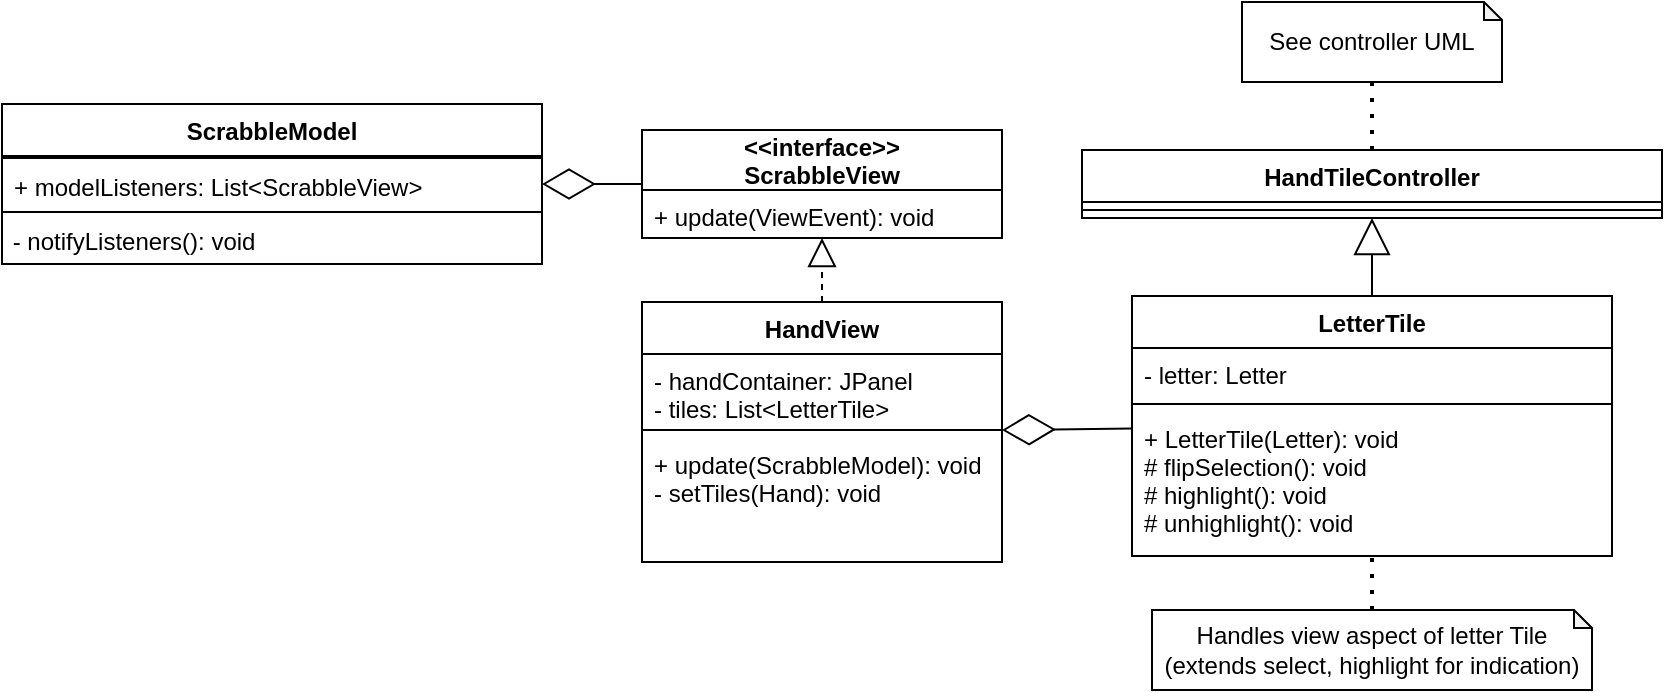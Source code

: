 <mxfile version="15.5.4" type="embed" pages="2"><diagram id="imdrc2UIk3vCbtPCmj0C" name="HandView"><mxGraphModel dx="899" dy="473" grid="1" gridSize="10" guides="1" tooltips="1" connect="1" arrows="1" fold="1" page="1" pageScale="1" pageWidth="850" pageHeight="1100" math="0" shadow="0"><root><mxCell id="0"/><mxCell id="1" parent="0"/><mxCell id="6" value="HandView" style="swimlane;fontStyle=1;align=center;verticalAlign=top;childLayout=stackLayout;horizontal=1;startSize=26;horizontalStack=0;resizeParent=1;resizeParentMax=0;resizeLast=0;collapsible=1;marginBottom=0;" parent="1" vertex="1"><mxGeometry x="330" y="400" width="180" height="130" as="geometry"/></mxCell><mxCell id="10" value="- handContainer: JPanel&#10;- tiles: List&lt;LetterTile&gt;" style="text;strokeColor=none;fillColor=none;align=left;verticalAlign=top;spacingLeft=4;spacingRight=4;overflow=hidden;rotatable=0;points=[[0,0.5],[1,0.5]];portConstraint=eastwest;" parent="6" vertex="1"><mxGeometry y="26" width="180" height="34" as="geometry"/></mxCell><mxCell id="8" value="" style="line;strokeWidth=1;fillColor=none;align=left;verticalAlign=middle;spacingTop=-1;spacingLeft=3;spacingRight=3;rotatable=0;labelPosition=right;points=[];portConstraint=eastwest;" parent="6" vertex="1"><mxGeometry y="60" width="180" height="8" as="geometry"/></mxCell><mxCell id="9" value="+ update(ScrabbleModel): void&#10;- setTiles(Hand): void" style="text;strokeColor=none;fillColor=none;align=left;verticalAlign=top;spacingLeft=4;spacingRight=4;overflow=hidden;rotatable=0;points=[[0,0.5],[1,0.5]];portConstraint=eastwest;" parent="6" vertex="1"><mxGeometry y="68" width="180" height="62" as="geometry"/></mxCell><mxCell id="15" value="&lt;&lt;interface&gt;&gt;&#10;ScrabbleView" style="swimlane;fontStyle=1;childLayout=stackLayout;horizontal=1;startSize=30;fillColor=none;horizontalStack=0;resizeParent=1;resizeParentMax=0;resizeLast=0;collapsible=1;marginBottom=0;" parent="1" vertex="1"><mxGeometry x="330" y="314" width="180" height="54" as="geometry"/></mxCell><mxCell id="17" value="+ update(ViewEvent): void&#10;" style="text;strokeColor=none;fillColor=none;align=left;verticalAlign=top;spacingLeft=4;spacingRight=4;overflow=hidden;rotatable=0;points=[[0,0.5],[1,0.5]];portConstraint=eastwest;fontStyle=0" parent="15" vertex="1"><mxGeometry y="30" width="180" height="24" as="geometry"/></mxCell><mxCell id="21" value="ScrabbleModel" style="swimlane;fontStyle=1;align=center;verticalAlign=top;childLayout=stackLayout;horizontal=1;startSize=26;horizontalStack=0;resizeParent=1;resizeParentMax=0;resizeLast=0;collapsible=1;marginBottom=0;" parent="1" vertex="1"><mxGeometry x="10" y="301" width="270" height="80" as="geometry"/></mxCell><mxCell id="22" value="" style="line;strokeWidth=1;fillColor=none;align=left;verticalAlign=middle;spacingTop=-1;spacingLeft=3;spacingRight=3;rotatable=0;labelPosition=right;points=[];portConstraint=eastwest;" parent="21" vertex="1"><mxGeometry y="26" width="270" height="2" as="geometry"/></mxCell><mxCell id="23" value="+ modelListeners: List&lt;ScrabbleView&gt;" style="text;strokeColor=none;fillColor=none;align=left;verticalAlign=top;spacingLeft=4;spacingRight=4;overflow=hidden;rotatable=0;points=[[0,0.5],[1,0.5]];portConstraint=eastwest;" parent="21" vertex="1"><mxGeometry y="28" width="270" height="22" as="geometry"/></mxCell><mxCell id="24" value="" style="line;strokeWidth=1;fillColor=none;align=left;verticalAlign=middle;spacingTop=-1;spacingLeft=3;spacingRight=3;rotatable=0;labelPosition=right;points=[];portConstraint=eastwest;" parent="21" vertex="1"><mxGeometry y="50" width="270" height="8" as="geometry"/></mxCell><mxCell id="25" value="&lt;span&gt;&amp;nbsp;-&amp;nbsp;&lt;/span&gt;notifyListeners&lt;span&gt;(): void&lt;br&gt;&lt;/span&gt;" style="text;html=1;strokeColor=none;fillColor=none;align=left;verticalAlign=middle;whiteSpace=wrap;rounded=0;" parent="21" vertex="1"><mxGeometry y="58" width="270" height="22" as="geometry"/></mxCell><mxCell id="26" value="" style="endArrow=diamondThin;endFill=0;endSize=24;html=1;rounded=0;" parent="1" source="15" target="21" edge="1"><mxGeometry width="160" relative="1" as="geometry"><mxPoint x="160" y="140" as="sourcePoint"/><mxPoint x="320" y="140" as="targetPoint"/></mxGeometry></mxCell><mxCell id="27" value="LetterTile" style="swimlane;fontStyle=1;align=center;verticalAlign=top;childLayout=stackLayout;horizontal=1;startSize=26;horizontalStack=0;resizeParent=1;resizeParentMax=0;resizeLast=0;collapsible=1;marginBottom=0;" parent="1" vertex="1"><mxGeometry x="575" y="397" width="240" height="130" as="geometry"/></mxCell><mxCell id="28" value="- letter: Letter" style="text;strokeColor=none;fillColor=none;align=left;verticalAlign=top;spacingLeft=4;spacingRight=4;overflow=hidden;rotatable=0;points=[[0,0.5],[1,0.5]];portConstraint=eastwest;" parent="27" vertex="1"><mxGeometry y="26" width="240" height="24" as="geometry"/></mxCell><mxCell id="29" value="" style="line;strokeWidth=1;fillColor=none;align=left;verticalAlign=middle;spacingTop=-1;spacingLeft=3;spacingRight=3;rotatable=0;labelPosition=right;points=[];portConstraint=eastwest;" parent="27" vertex="1"><mxGeometry y="50" width="240" height="8" as="geometry"/></mxCell><mxCell id="48" value="+ LetterTile(Letter): void&#10;# flipSelection(): void&#10;# highlight(): void&#10;# unhighlight(): void" style="text;strokeColor=none;fillColor=none;align=left;verticalAlign=top;spacingLeft=4;spacingRight=4;overflow=hidden;rotatable=0;points=[[0,0.5],[1,0.5]];portConstraint=eastwest;spacingBottom=-1;" parent="27" vertex="1"><mxGeometry y="58" width="240" height="72" as="geometry"/></mxCell><mxCell id="41" value="" style="endArrow=block;endSize=16;endFill=0;html=1;rounded=0;" parent="1" source="27" target="gvYKq0j118C98wlQxHkf-58" edge="1"><mxGeometry width="160" relative="1" as="geometry"><mxPoint x="415" y="134" as="sourcePoint"/><mxPoint x="705" y="98" as="targetPoint"/></mxGeometry></mxCell><mxCell id="43" value="" style="endArrow=diamondThin;endFill=0;endSize=24;html=1;rounded=0;" parent="1" source="27" target="6" edge="1"><mxGeometry width="160" relative="1" as="geometry"><mxPoint x="340" y="149.52" as="sourcePoint"/><mxPoint x="290" y="150.92" as="targetPoint"/></mxGeometry></mxCell><mxCell id="44" value="" style="endArrow=block;dashed=1;endFill=0;endSize=12;html=1;rounded=0;" parent="1" source="6" target="15" edge="1"><mxGeometry width="160" relative="1" as="geometry"><mxPoint x="400" y="250" as="sourcePoint"/><mxPoint x="560" y="250" as="targetPoint"/></mxGeometry></mxCell><mxCell id="gvYKq0j118C98wlQxHkf-58" value="HandTileController" style="swimlane;fontStyle=1;align=center;verticalAlign=top;childLayout=stackLayout;horizontal=1;startSize=26;horizontalStack=0;resizeParent=1;resizeParentMax=0;resizeLast=0;collapsible=1;marginBottom=0;" parent="1" vertex="1"><mxGeometry x="550" y="324" width="290" height="34" as="geometry"/></mxCell><mxCell id="gvYKq0j118C98wlQxHkf-60" value="" style="line;strokeWidth=1;fillColor=none;align=left;verticalAlign=middle;spacingTop=-1;spacingLeft=3;spacingRight=3;rotatable=0;labelPosition=right;points=[];portConstraint=eastwest;" parent="gvYKq0j118C98wlQxHkf-58" vertex="1"><mxGeometry y="26" width="290" height="8" as="geometry"/></mxCell><mxCell id="62" value="" style="endArrow=none;dashed=1;html=1;dashPattern=1 3;strokeWidth=2;rounded=0;" parent="1" source="gvYKq0j118C98wlQxHkf-58" target="64" edge="1"><mxGeometry width="50" height="50" relative="1" as="geometry"><mxPoint x="415" y="254" as="sourcePoint"/><mxPoint x="689.673" y="284" as="targetPoint"/></mxGeometry></mxCell><mxCell id="64" value="See controller UML" style="shape=note;whiteSpace=wrap;html=1;backgroundOutline=1;darkOpacity=0.05;size=9;" parent="1" vertex="1"><mxGeometry x="630" y="250" width="130" height="40" as="geometry"/></mxCell><mxCell id="65" value="Handles view aspect of letter Tile (extends select, highlight for indication)" style="shape=note;whiteSpace=wrap;html=1;backgroundOutline=1;darkOpacity=0.05;size=9;" parent="1" vertex="1"><mxGeometry x="585" y="554" width="220" height="40" as="geometry"/></mxCell><mxCell id="67" value="" style="endArrow=none;dashed=1;html=1;dashPattern=1 3;strokeWidth=2;rounded=0;" parent="1" source="65" target="27" edge="1"><mxGeometry width="50" height="50" relative="1" as="geometry"><mxPoint x="415" y="354" as="sourcePoint"/><mxPoint x="465" y="304" as="targetPoint"/></mxGeometry></mxCell></root></mxGraphModel></diagram><diagram id="0tuj-iBOiGT-VxvOUSF6" name="HandController"><mxGraphModel dx="899" dy="473" grid="1" gridSize="10" guides="1" tooltips="1" connect="1" arrows="1" fold="1" page="1" pageScale="1" pageWidth="850" pageHeight="1100" math="0" shadow="0"><root><mxCell id="3sHDBAHJe_VRRzwY2jtt-0"/><mxCell id="3sHDBAHJe_VRRzwY2jtt-1" parent="3sHDBAHJe_VRRzwY2jtt-0"/><mxCell id="3sHDBAHJe_VRRzwY2jtt-2" value="HandTileController" style="swimlane;fontStyle=1;align=center;verticalAlign=top;childLayout=stackLayout;horizontal=1;startSize=26;horizontalStack=0;resizeParent=1;resizeParentMax=0;resizeLast=0;collapsible=1;marginBottom=0;" parent="3sHDBAHJe_VRRzwY2jtt-1" vertex="1"><mxGeometry x="100" y="274" width="290" height="190" as="geometry"/></mxCell><mxCell id="3sHDBAHJe_VRRzwY2jtt-3" value="- controllerListeners: SCrontollerListener&#10;- tile: Letter" style="text;strokeColor=none;fillColor=none;align=left;verticalAlign=top;spacingLeft=4;spacingRight=4;overflow=hidden;rotatable=0;points=[[0,0.5],[1,0.5]];portConstraint=eastwest;" parent="3sHDBAHJe_VRRzwY2jtt-2" vertex="1"><mxGeometry y="26" width="290" height="34" as="geometry"/></mxCell><mxCell id="3sHDBAHJe_VRRzwY2jtt-4" value="" style="line;strokeWidth=1;fillColor=none;align=left;verticalAlign=middle;spacingTop=-1;spacingLeft=3;spacingRight=3;rotatable=0;labelPosition=right;points=[];portConstraint=eastwest;" parent="3sHDBAHJe_VRRzwY2jtt-2" vertex="1"><mxGeometry y="60" width="290" height="8" as="geometry"/></mxCell><mxCell id="3sHDBAHJe_VRRzwY2jtt-5" value="+ HandController(): void&#10;+ mouseClicked(MouseEvent): void&#10;+ mouseExited(MouseEvent): void&#10;+ mouseEntered(MouseEvent): void&#10;+ addControllerListener(l: SControllerListener): void&#10;# flipSelection(): void&#10;# highlight(): void&#10;# unhighlight(): void" style="text;strokeColor=none;fillColor=none;align=left;verticalAlign=top;spacingLeft=4;spacingRight=4;overflow=hidden;rotatable=0;points=[[0,0.5],[1,0.5]];portConstraint=eastwest;" parent="3sHDBAHJe_VRRzwY2jtt-2" vertex="1"><mxGeometry y="68" width="290" height="122" as="geometry"/></mxCell><mxCell id="3sHDBAHJe_VRRzwY2jtt-6" value="&lt;&lt;interface&gt;&gt;&#10;MouseListener" style="swimlane;fontStyle=1;childLayout=stackLayout;horizontal=1;startSize=30;fillColor=none;horizontalStack=0;resizeParent=1;resizeParentMax=0;resizeLast=0;collapsible=1;marginBottom=0;" parent="3sHDBAHJe_VRRzwY2jtt-1" vertex="1"><mxGeometry x="425" y="110" width="180" height="80" as="geometry"/></mxCell><mxCell id="3sHDBAHJe_VRRzwY2jtt-7" value="+ mouseClicked(MouseEvent)&#10;+ mouseExited(MouseEvent)&#10;+ mouseEntered(MouseEvent)" style="text;strokeColor=none;fillColor=none;align=left;verticalAlign=top;spacingLeft=4;spacingRight=4;overflow=hidden;rotatable=0;points=[[0,0.5],[1,0.5]];portConstraint=eastwest;fontStyle=0" parent="3sHDBAHJe_VRRzwY2jtt-6" vertex="1"><mxGeometry y="30" width="180" height="50" as="geometry"/></mxCell><mxCell id="3sHDBAHJe_VRRzwY2jtt-8" value="" style="endArrow=block;dashed=1;endFill=0;endSize=12;html=1;rounded=0;" parent="3sHDBAHJe_VRRzwY2jtt-1" source="3sHDBAHJe_VRRzwY2jtt-2" target="3sHDBAHJe_VRRzwY2jtt-6" edge="1"><mxGeometry width="160" relative="1" as="geometry"><mxPoint x="310" y="311.614" as="sourcePoint"/><mxPoint x="360.766" y="280" as="targetPoint"/></mxGeometry></mxCell><mxCell id="3sHDBAHJe_VRRzwY2jtt-9" value="&lt;&lt;interface&gt;&gt;&#10;ScrabbleController" style="swimlane;fontStyle=1;childLayout=stackLayout;horizontal=1;startSize=30;fillColor=none;horizontalStack=0;resizeParent=1;resizeParentMax=0;resizeLast=0;collapsible=1;marginBottom=0;" parent="3sHDBAHJe_VRRzwY2jtt-1" vertex="1"><mxGeometry x="100" y="110" width="290" height="70" as="geometry"/></mxCell><mxCell id="3sHDBAHJe_VRRzwY2jtt-10" value="+ addControllerListener(l: SControllerListener): void&#10;+ notifyControllerListeners(): void" style="text;strokeColor=none;fillColor=none;align=left;verticalAlign=top;spacingLeft=4;spacingRight=4;overflow=hidden;rotatable=0;points=[[0,0.5],[1,0.5]];portConstraint=eastwest;fontStyle=0" parent="3sHDBAHJe_VRRzwY2jtt-9" vertex="1"><mxGeometry y="30" width="290" height="40" as="geometry"/></mxCell><mxCell id="3sHDBAHJe_VRRzwY2jtt-11" value="" style="endArrow=block;dashed=1;endFill=0;endSize=12;html=1;rounded=0;" parent="3sHDBAHJe_VRRzwY2jtt-1" source="3sHDBAHJe_VRRzwY2jtt-2" target="3sHDBAHJe_VRRzwY2jtt-9" edge="1"><mxGeometry width="160" relative="1" as="geometry"><mxPoint x="400" y="299.565" as="sourcePoint"/><mxPoint x="245" y="230" as="targetPoint"/></mxGeometry></mxCell><mxCell id="3sHDBAHJe_VRRzwY2jtt-12" value="Select notifies control listeners;&lt;br&gt;" style="shape=note;whiteSpace=wrap;html=1;backgroundOutline=1;darkOpacity=0.05;size=14;" parent="3sHDBAHJe_VRRzwY2jtt-1" vertex="1"><mxGeometry x="500" y="290" width="230" height="50" as="geometry"/></mxCell><mxCell id="3sHDBAHJe_VRRzwY2jtt-13" value="" style="endArrow=none;dashed=1;html=1;dashPattern=1 3;strokeWidth=2;rounded=0;" parent="3sHDBAHJe_VRRzwY2jtt-1" source="3sHDBAHJe_VRRzwY2jtt-12" target="3sHDBAHJe_VRRzwY2jtt-2" edge="1"><mxGeometry width="50" height="50" relative="1" as="geometry"><mxPoint x="685" y="290" as="sourcePoint"/><mxPoint x="685" y="270" as="targetPoint"/></mxGeometry></mxCell></root></mxGraphModel></diagram></mxfile>